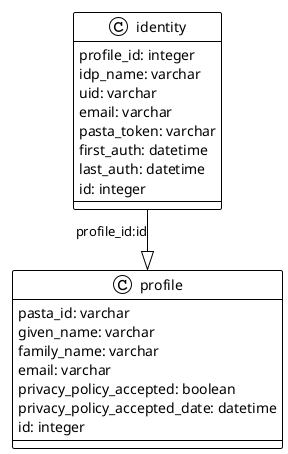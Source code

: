@startuml

!theme plain
top to bottom direction
skinparam linetype ortho

class identity {
   profile_id: integer
   idp_name: varchar
   uid: varchar
   email: varchar
   pasta_token: varchar
   first_auth: datetime
   last_auth: datetime
   id: integer
}

class profile {
   pasta_id: varchar
   given_name: varchar
   family_name: varchar
   email: varchar
   privacy_policy_accepted: boolean
   privacy_policy_accepted_date: datetime
   id: integer
}

identity  --^  profile  : "profile_id:id"

@enduml
